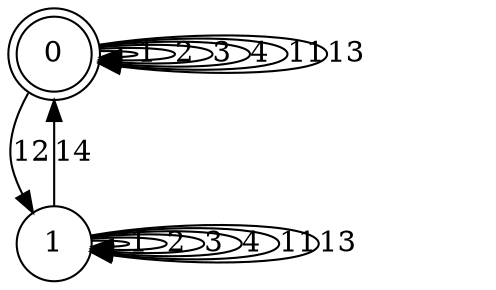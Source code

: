 digraph automaton { 
	 node [shape = doublecircle]; 0 ;
	 node [shape = circle];
	 size = "7.5,10";
	 0 -> 0 [ label = "1" ];
	 0 -> 0 [ label = "2" ];
	 0 -> 0 [ label = "3" ];
	 0 -> 0 [ label = "4" ];
	 0 -> 0 [ label = "11" ];
	 0 -> 1 [ label = "12" ];
	 0 -> 0 [ label = "13" ];
	 1 -> 1 [ label = "1" ];
	 1 -> 1 [ label = "2" ];
	 1 -> 1 [ label = "3" ];
	 1 -> 1 [ label = "4" ];
	 1 -> 1 [ label = "11" ];
	 1 -> 1 [ label = "13" ];
	 1 -> 0 [ label = "14" ];
}
